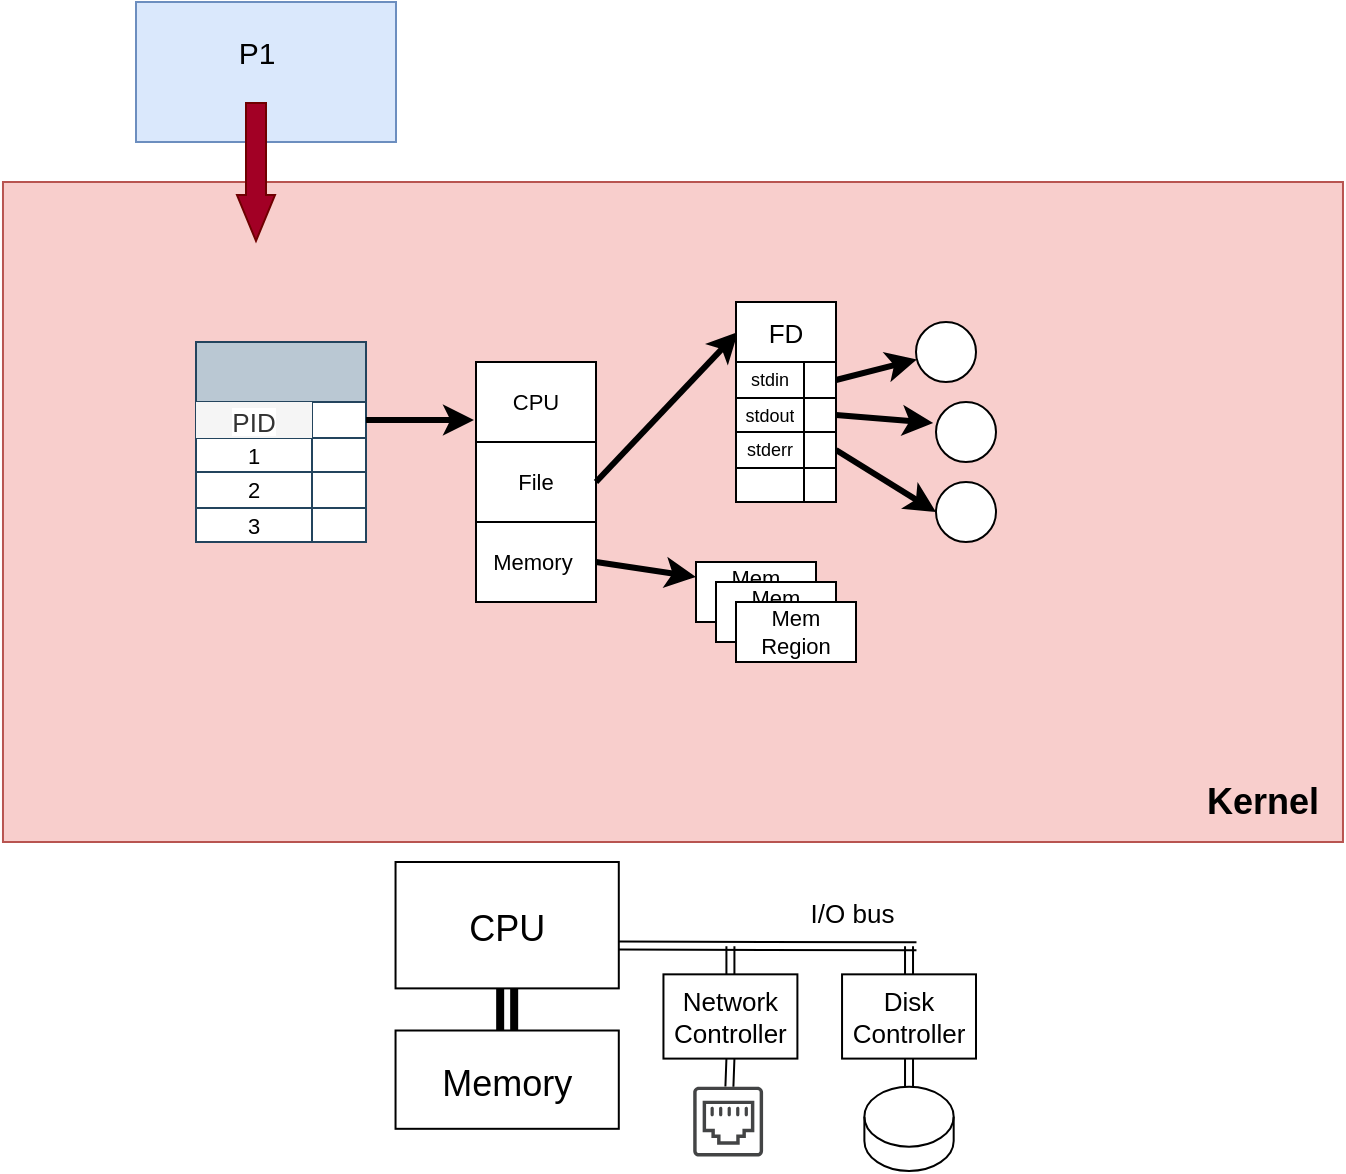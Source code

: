 <mxfile version="20.8.10" type="device"><diagram id="Jtq0wx4SDSMLCsT2-B9x" name="Page-1"><mxGraphModel dx="1010" dy="738" grid="1" gridSize="10" guides="1" tooltips="1" connect="1" arrows="1" fold="1" page="1" pageScale="1" pageWidth="850" pageHeight="1100" math="0" shadow="0"><root><mxCell id="0"/><mxCell id="1" value="pipes" style="" parent="0" visible="0"/><object label="to terminal" id="N69s03XyUQndSGphbDnA-8"><mxCell style="" parent="0"/></object><mxCell id="EV7D-chZJcu2U4-9GLXk-6" value="Untitled Layer" parent="0"/><mxCell id="2" value="" style="rounded=0;fillColor=#f8cecc;strokeColor=#b85450;" parent="EV7D-chZJcu2U4-9GLXk-6" vertex="1"><mxGeometry x="73.49" y="380" width="670" height="330" as="geometry"/></mxCell><mxCell id="5MDx8M7PKH2fSza1fkfd-17" value="&lt;font style=&quot;font-size: 18px;&quot;&gt;&lt;b&gt;Kernel&lt;/b&gt;&lt;/font&gt;" style="text;html=1;align=center;verticalAlign=middle;resizable=0;points=[];autosize=1;strokeColor=none;fillColor=none;fontSize=15;" parent="EV7D-chZJcu2U4-9GLXk-6" vertex="1"><mxGeometry x="663.49" y="670" width="80" height="40" as="geometry"/></mxCell><mxCell id="5MDx8M7PKH2fSza1fkfd-46" value="" style="shape=cylinder3;boundedLbl=1;backgroundOutline=1;size=15;fontSize=18;" parent="EV7D-chZJcu2U4-9GLXk-6" vertex="1"><mxGeometry x="504.189" y="832.34" width="44.651" height="42.128" as="geometry"/></mxCell><mxCell id="5MDx8M7PKH2fSza1fkfd-47" value="" style="shape=link;rounded=0;fontSize=18;strokeWidth=1;" parent="EV7D-chZJcu2U4-9GLXk-6" edge="1"><mxGeometry width="100" relative="1" as="geometry"><mxPoint x="381.398" y="761.777" as="sourcePoint"/><mxPoint x="530.235" y="762.128" as="targetPoint"/></mxGeometry></mxCell><mxCell id="5MDx8M7PKH2fSza1fkfd-49" style="edgeStyle=none;shape=link;rounded=0;orthogonalLoop=1;jettySize=auto;exitX=0.5;exitY=0;exitDx=0;exitDy=0;fontSize=18;strokeWidth=1;" parent="EV7D-chZJcu2U4-9GLXk-6" source="5MDx8M7PKH2fSza1fkfd-50" edge="1"><mxGeometry relative="1" as="geometry"><mxPoint x="437.212" y="762.128" as="targetPoint"/></mxGeometry></mxCell><mxCell id="5MDx8M7PKH2fSza1fkfd-51" style="edgeStyle=none;shape=link;rounded=0;orthogonalLoop=1;jettySize=auto;exitX=0.5;exitY=1;exitDx=0;exitDy=0;fontSize=18;strokeWidth=1;" parent="EV7D-chZJcu2U4-9GLXk-6" source="5MDx8M7PKH2fSza1fkfd-53" target="5MDx8M7PKH2fSza1fkfd-46" edge="1"><mxGeometry relative="1" as="geometry"/></mxCell><mxCell id="5MDx8M7PKH2fSza1fkfd-52" style="edgeStyle=none;shape=link;rounded=0;orthogonalLoop=1;jettySize=auto;exitX=0.5;exitY=0;exitDx=0;exitDy=0;fontSize=18;strokeWidth=1;" parent="EV7D-chZJcu2U4-9GLXk-6" source="5MDx8M7PKH2fSza1fkfd-53" edge="1"><mxGeometry relative="1" as="geometry"><mxPoint x="526.514" y="762.128" as="targetPoint"/></mxGeometry></mxCell><UserObject label="Disk&#10;Controller" treeRoot="1" id="5MDx8M7PKH2fSza1fkfd-53"><mxCell style="align=center;collapsible=0;container=1;recursiveResize=0;fontSize=13;" parent="EV7D-chZJcu2U4-9GLXk-6" vertex="1"><mxGeometry x="493.026" y="776.17" width="66.977" height="42.128" as="geometry"/></mxCell></UserObject><mxCell id="5MDx8M7PKH2fSza1fkfd-54" value="" style="sketch=0;pointerEvents=1;shadow=0;dashed=0;strokeColor=none;fillColor=#434445;aspect=fixed;labelPosition=center;verticalLabelPosition=bottom;verticalAlign=top;align=center;outlineConnect=0;shape=mxgraph.vvd.ethernet_port;fontSize=18;" parent="EV7D-chZJcu2U4-9GLXk-6" vertex="1"><mxGeometry x="418.607" y="832.34" width="34.938" height="34.938" as="geometry"/></mxCell><UserObject label="Memory" treeRoot="1" id="5MDx8M7PKH2fSza1fkfd-45"><mxCell style="align=center;collapsible=0;container=1;recursiveResize=0;fontSize=18;" parent="EV7D-chZJcu2U4-9GLXk-6" vertex="1"><mxGeometry x="269.77" y="804.255" width="111.628" height="49.149" as="geometry"/></mxCell></UserObject><mxCell id="5MDx8M7PKH2fSza1fkfd-44" style="edgeStyle=none;rounded=0;orthogonalLoop=1;jettySize=auto;entryX=0.5;entryY=1;entryDx=0;entryDy=0;fontSize=18;shape=link;strokeWidth=4;" parent="EV7D-chZJcu2U4-9GLXk-6" source="5MDx8M7PKH2fSza1fkfd-45" target="5MDx8M7PKH2fSza1fkfd-43" edge="1"><mxGeometry relative="1" as="geometry"/></mxCell><UserObject label="Network&#10;Controller" treeRoot="1" id="5MDx8M7PKH2fSza1fkfd-50"><mxCell style="align=center;collapsible=0;container=1;recursiveResize=0;fontSize=13;" parent="EV7D-chZJcu2U4-9GLXk-6" vertex="1"><mxGeometry x="403.723" y="776.17" width="66.977" height="42.128" as="geometry"/></mxCell></UserObject><mxCell id="5MDx8M7PKH2fSza1fkfd-48" style="edgeStyle=none;shape=link;rounded=0;orthogonalLoop=1;jettySize=auto;exitX=0.5;exitY=1;exitDx=0;exitDy=0;fontSize=18;strokeWidth=1;" parent="EV7D-chZJcu2U4-9GLXk-6" source="5MDx8M7PKH2fSza1fkfd-50" target="5MDx8M7PKH2fSza1fkfd-54" edge="1"><mxGeometry relative="1" as="geometry"/></mxCell><mxCell id="5MDx8M7PKH2fSza1fkfd-55" value="I/O bus" style="text;resizable=0;autosize=1;align=center;verticalAlign=middle;points=[];fillColor=none;strokeColor=none;rounded=0;fontSize=13;" parent="EV7D-chZJcu2U4-9GLXk-6" vertex="1"><mxGeometry x="463.258" y="730.004" width="70" height="30" as="geometry"/></mxCell><UserObject label="CPU" treeRoot="1" id="5MDx8M7PKH2fSza1fkfd-43"><mxCell style="align=center;collapsible=0;container=1;recursiveResize=0;fontSize=18;" parent="EV7D-chZJcu2U4-9GLXk-6" vertex="1"><mxGeometry x="269.77" y="720" width="111.628" height="63.191" as="geometry"/></mxCell></UserObject><mxCell id="EV7D-chZJcu2U4-9GLXk-35" value="" style="ellipse;whiteSpace=wrap;html=1;aspect=fixed;labelBackgroundColor=#FFFFFF;fontSize=13;movable=1;resizable=1;rotatable=1;deletable=1;editable=1;connectable=1;" parent="EV7D-chZJcu2U4-9GLXk-6" vertex="1"><mxGeometry x="540" y="490" width="30" height="30" as="geometry"/></mxCell><mxCell id="EV7D-chZJcu2U4-9GLXk-120" value="" style="ellipse;whiteSpace=wrap;html=1;aspect=fixed;labelBackgroundColor=#FFFFFF;fontSize=13;movable=1;resizable=1;rotatable=1;deletable=1;editable=1;connectable=1;" parent="EV7D-chZJcu2U4-9GLXk-6" vertex="1"><mxGeometry x="530" y="450" width="30" height="30" as="geometry"/></mxCell><mxCell id="EV7D-chZJcu2U4-9GLXk-121" value="" style="ellipse;whiteSpace=wrap;html=1;aspect=fixed;labelBackgroundColor=#FFFFFF;fontSize=13;movable=1;resizable=1;rotatable=1;deletable=1;editable=1;connectable=1;" parent="EV7D-chZJcu2U4-9GLXk-6" vertex="1"><mxGeometry x="540" y="530" width="30" height="30" as="geometry"/></mxCell><mxCell id="EV7D-chZJcu2U4-9GLXk-129" style="rounded=0;orthogonalLoop=1;jettySize=auto;html=1;exitX=1;exitY=0.5;exitDx=0;exitDy=0;entryX=0;entryY=0.5;entryDx=0;entryDy=0;strokeWidth=3;fontSize=13;movable=1;resizable=1;rotatable=1;deletable=1;editable=1;connectable=1;" parent="EV7D-chZJcu2U4-9GLXk-6" source="EV7D-chZJcu2U4-9GLXk-83" target="EV7D-chZJcu2U4-9GLXk-121" edge="1"><mxGeometry relative="1" as="geometry"/></mxCell><mxCell id="kxdvltDOQqhLtUZSBMHC-44" value="Process table" style="shape=table;startSize=30;container=1;collapsible=0;childLayout=tableLayout;labelBackgroundColor=#bac8d3;fontSize=13;points=[[0.83,0.25,0,0,0],[0.83,0.5,0,0,0],[0.83,0.75,0,0,0]];fillColor=#bac8d3;swimlaneFillColor=#FFFFFF;strokeColor=#23445d;fontColor=none;noLabel=1;" vertex="1" parent="EV7D-chZJcu2U4-9GLXk-6"><mxGeometry x="170" y="460" width="85" height="100" as="geometry"/></mxCell><mxCell id="kxdvltDOQqhLtUZSBMHC-45" value="" style="shape=tableRow;horizontal=0;startSize=0;swimlaneHead=0;swimlaneBody=0;top=0;left=0;bottom=0;right=0;collapsible=0;dropTarget=0;fillColor=none;points=[[0,0.5],[1,0.5]];portConstraint=eastwest;labelBackgroundColor=#FFFFFF;fontSize=13;" vertex="1" parent="kxdvltDOQqhLtUZSBMHC-44"><mxGeometry y="30" width="85" height="18" as="geometry"/></mxCell><mxCell id="kxdvltDOQqhLtUZSBMHC-46" value="PID" style="shape=partialRectangle;html=1;whiteSpace=wrap;connectable=0;overflow=hidden;fillColor=#f5f5f5;top=0;left=0;bottom=0;right=0;pointerEvents=1;labelBackgroundColor=#FFFFFF;fontSize=13;fontColor=#333333;strokeColor=#666666;" vertex="1" parent="kxdvltDOQqhLtUZSBMHC-45"><mxGeometry width="58" height="18" as="geometry"><mxRectangle width="58" height="18" as="alternateBounds"/></mxGeometry></mxCell><mxCell id="kxdvltDOQqhLtUZSBMHC-47" value="" style="shape=partialRectangle;html=1;whiteSpace=wrap;connectable=0;overflow=hidden;fillColor=none;top=0;left=0;bottom=0;right=0;pointerEvents=1;labelBackgroundColor=#FFFFFF;fontSize=13;" vertex="1" parent="kxdvltDOQqhLtUZSBMHC-45"><mxGeometry x="58" width="27" height="18" as="geometry"><mxRectangle width="27" height="18" as="alternateBounds"/></mxGeometry></mxCell><mxCell id="kxdvltDOQqhLtUZSBMHC-48" value="" style="shape=tableRow;horizontal=0;startSize=0;swimlaneHead=0;swimlaneBody=0;top=0;left=0;bottom=0;right=0;collapsible=0;dropTarget=0;fillColor=none;points=[[0,0.5],[1,0.5]];portConstraint=eastwest;labelBackgroundColor=#FFFFFF;fontSize=13;" vertex="1" parent="kxdvltDOQqhLtUZSBMHC-44"><mxGeometry y="48" width="85" height="17" as="geometry"/></mxCell><mxCell id="kxdvltDOQqhLtUZSBMHC-49" value="1" style="shape=partialRectangle;html=1;whiteSpace=wrap;connectable=0;overflow=hidden;fillColor=none;top=0;left=0;bottom=0;right=0;pointerEvents=1;labelBackgroundColor=#FFFFFF;fontSize=11;" vertex="1" parent="kxdvltDOQqhLtUZSBMHC-48"><mxGeometry width="58" height="17" as="geometry"><mxRectangle width="58" height="17" as="alternateBounds"/></mxGeometry></mxCell><mxCell id="kxdvltDOQqhLtUZSBMHC-50" value="" style="shape=partialRectangle;html=1;whiteSpace=wrap;connectable=0;overflow=hidden;fillColor=none;top=0;left=0;bottom=0;right=0;pointerEvents=1;labelBackgroundColor=#FFFFFF;fontSize=13;" vertex="1" parent="kxdvltDOQqhLtUZSBMHC-48"><mxGeometry x="58" width="27" height="17" as="geometry"><mxRectangle width="27" height="17" as="alternateBounds"/></mxGeometry></mxCell><mxCell id="kxdvltDOQqhLtUZSBMHC-51" value="" style="shape=tableRow;horizontal=0;startSize=0;swimlaneHead=0;swimlaneBody=0;top=0;left=0;bottom=0;right=0;collapsible=0;dropTarget=0;fillColor=none;points=[[0,0.5],[1,0.5]];portConstraint=eastwest;labelBackgroundColor=#FFFFFF;fontSize=13;" vertex="1" parent="kxdvltDOQqhLtUZSBMHC-44"><mxGeometry y="65" width="85" height="18" as="geometry"/></mxCell><mxCell id="kxdvltDOQqhLtUZSBMHC-52" value="2" style="shape=partialRectangle;html=1;whiteSpace=wrap;connectable=0;overflow=hidden;fillColor=none;top=0;left=0;bottom=0;right=0;pointerEvents=1;labelBackgroundColor=#FFFFFF;fontSize=11;" vertex="1" parent="kxdvltDOQqhLtUZSBMHC-51"><mxGeometry width="58" height="18" as="geometry"><mxRectangle width="58" height="18" as="alternateBounds"/></mxGeometry></mxCell><mxCell id="kxdvltDOQqhLtUZSBMHC-53" value="" style="shape=partialRectangle;html=1;whiteSpace=wrap;connectable=0;overflow=hidden;fillColor=none;top=0;left=0;bottom=0;right=0;pointerEvents=1;labelBackgroundColor=#FFFFFF;fontSize=13;" vertex="1" parent="kxdvltDOQqhLtUZSBMHC-51"><mxGeometry x="58" width="27" height="18" as="geometry"><mxRectangle width="27" height="18" as="alternateBounds"/></mxGeometry></mxCell><mxCell id="kxdvltDOQqhLtUZSBMHC-54" value="" style="shape=tableRow;horizontal=0;startSize=0;swimlaneHead=0;swimlaneBody=0;top=0;left=0;bottom=0;right=0;collapsible=0;dropTarget=0;fillColor=none;points=[[0,0.5],[1,0.5]];portConstraint=eastwest;labelBackgroundColor=#FFFFFF;fontSize=13;" vertex="1" parent="kxdvltDOQqhLtUZSBMHC-44"><mxGeometry y="83" width="85" height="17" as="geometry"/></mxCell><mxCell id="kxdvltDOQqhLtUZSBMHC-55" value="3" style="shape=partialRectangle;html=1;whiteSpace=wrap;connectable=0;overflow=hidden;fillColor=none;top=0;left=0;bottom=0;right=0;pointerEvents=1;labelBackgroundColor=#FFFFFF;fontSize=11;" vertex="1" parent="kxdvltDOQqhLtUZSBMHC-54"><mxGeometry width="58" height="17" as="geometry"><mxRectangle width="58" height="17" as="alternateBounds"/></mxGeometry></mxCell><mxCell id="kxdvltDOQqhLtUZSBMHC-56" value="" style="shape=partialRectangle;html=1;whiteSpace=wrap;connectable=0;overflow=hidden;fillColor=none;top=0;left=0;bottom=0;right=0;pointerEvents=1;labelBackgroundColor=#FFFFFF;fontSize=13;" vertex="1" parent="kxdvltDOQqhLtUZSBMHC-54"><mxGeometry x="58" width="27" height="17" as="geometry"><mxRectangle width="27" height="17" as="alternateBounds"/></mxGeometry></mxCell><mxCell id="kxdvltDOQqhLtUZSBMHC-57" style="edgeStyle=none;rounded=0;orthogonalLoop=1;jettySize=auto;html=1;exitX=1;exitY=0.5;exitDx=0;exitDy=0;strokeWidth=3;fontSize=13;movable=1;resizable=1;rotatable=1;deletable=1;editable=1;connectable=1;entryX=-0.017;entryY=0.725;entryDx=0;entryDy=0;entryPerimeter=0;" edge="1" parent="EV7D-chZJcu2U4-9GLXk-6" source="kxdvltDOQqhLtUZSBMHC-45" target="kxdvltDOQqhLtUZSBMHC-73"><mxGeometry relative="1" as="geometry"><mxPoint x="390" y="489" as="sourcePoint"/><mxPoint x="290" y="490" as="targetPoint"/></mxGeometry></mxCell><mxCell id="kxdvltDOQqhLtUZSBMHC-72" value="" style="shape=table;startSize=0;container=1;collapsible=0;childLayout=tableLayout;fontSize=9;" vertex="1" parent="EV7D-chZJcu2U4-9GLXk-6"><mxGeometry x="310" y="470" width="60" height="120" as="geometry"/></mxCell><mxCell id="kxdvltDOQqhLtUZSBMHC-73" value="" style="shape=tableRow;horizontal=0;startSize=0;swimlaneHead=0;swimlaneBody=0;strokeColor=inherit;top=0;left=0;bottom=0;right=0;collapsible=0;dropTarget=0;fillColor=none;points=[[0,0.5],[1,0.5]];portConstraint=eastwest;fontSize=9;" vertex="1" parent="kxdvltDOQqhLtUZSBMHC-72"><mxGeometry width="60" height="40" as="geometry"/></mxCell><mxCell id="kxdvltDOQqhLtUZSBMHC-74" value="CPU" style="shape=partialRectangle;html=1;whiteSpace=wrap;connectable=0;strokeColor=inherit;overflow=hidden;fillColor=none;top=0;left=0;bottom=0;right=0;pointerEvents=1;fontSize=11;" vertex="1" parent="kxdvltDOQqhLtUZSBMHC-73"><mxGeometry width="60" height="40" as="geometry"><mxRectangle width="60" height="40" as="alternateBounds"/></mxGeometry></mxCell><mxCell id="kxdvltDOQqhLtUZSBMHC-75" value="" style="shape=tableRow;horizontal=0;startSize=0;swimlaneHead=0;swimlaneBody=0;strokeColor=inherit;top=0;left=0;bottom=0;right=0;collapsible=0;dropTarget=0;fillColor=none;points=[[0,0.5],[1,0.5]];portConstraint=eastwest;fontSize=9;" vertex="1" parent="kxdvltDOQqhLtUZSBMHC-72"><mxGeometry y="40" width="60" height="40" as="geometry"/></mxCell><mxCell id="kxdvltDOQqhLtUZSBMHC-76" value="File" style="shape=partialRectangle;html=1;whiteSpace=wrap;connectable=0;strokeColor=inherit;overflow=hidden;fillColor=none;top=0;left=0;bottom=0;right=0;pointerEvents=1;fontSize=11;" vertex="1" parent="kxdvltDOQqhLtUZSBMHC-75"><mxGeometry width="60" height="40" as="geometry"><mxRectangle width="60" height="40" as="alternateBounds"/></mxGeometry></mxCell><mxCell id="kxdvltDOQqhLtUZSBMHC-77" value="" style="shape=tableRow;horizontal=0;startSize=0;swimlaneHead=0;swimlaneBody=0;strokeColor=inherit;top=0;left=0;bottom=0;right=0;collapsible=0;dropTarget=0;fillColor=none;points=[[0,0.5],[1,0.5]];portConstraint=eastwest;fontSize=9;" vertex="1" parent="kxdvltDOQqhLtUZSBMHC-72"><mxGeometry y="80" width="60" height="40" as="geometry"/></mxCell><mxCell id="kxdvltDOQqhLtUZSBMHC-78" value="Memory&amp;nbsp;" style="shape=partialRectangle;html=1;whiteSpace=wrap;connectable=0;strokeColor=inherit;overflow=hidden;fillColor=none;top=0;left=0;bottom=0;right=0;pointerEvents=1;fontSize=11;" vertex="1" parent="kxdvltDOQqhLtUZSBMHC-77"><mxGeometry width="60" height="40" as="geometry"><mxRectangle width="60" height="40" as="alternateBounds"/></mxGeometry></mxCell><mxCell id="kxdvltDOQqhLtUZSBMHC-80" value="" style="endArrow=classic;html=1;rounded=0;fontSize=13;entryX=0.02;entryY=0.15;entryDx=0;entryDy=0;strokeWidth=3;exitX=1;exitY=0.5;exitDx=0;exitDy=0;entryPerimeter=0;movable=1;resizable=1;rotatable=1;deletable=1;editable=1;connectable=1;" edge="1" parent="EV7D-chZJcu2U4-9GLXk-6" source="kxdvltDOQqhLtUZSBMHC-75" target="EV7D-chZJcu2U4-9GLXk-76"><mxGeometry width="50" height="50" relative="1" as="geometry"><mxPoint x="670" y="551.5" as="sourcePoint"/><mxPoint x="718.59" y="555.47" as="targetPoint"/></mxGeometry></mxCell><mxCell id="kxdvltDOQqhLtUZSBMHC-81" value="Mem Region" style="rounded=0;whiteSpace=wrap;html=1;fontSize=11;" vertex="1" parent="EV7D-chZJcu2U4-9GLXk-6"><mxGeometry x="420" y="570" width="60" height="30" as="geometry"/></mxCell><mxCell id="kxdvltDOQqhLtUZSBMHC-82" value="Mem Region" style="rounded=0;whiteSpace=wrap;html=1;fontSize=11;" vertex="1" parent="EV7D-chZJcu2U4-9GLXk-6"><mxGeometry x="430" y="580" width="60" height="30" as="geometry"/></mxCell><mxCell id="kxdvltDOQqhLtUZSBMHC-83" value="Mem Region" style="rounded=0;whiteSpace=wrap;html=1;fontSize=11;" vertex="1" parent="EV7D-chZJcu2U4-9GLXk-6"><mxGeometry x="440" y="590" width="60" height="30" as="geometry"/></mxCell><mxCell id="kxdvltDOQqhLtUZSBMHC-84" value="" style="endArrow=classic;html=1;rounded=0;fontSize=13;entryX=0;entryY=0.25;entryDx=0;entryDy=0;strokeWidth=3;exitX=1;exitY=0.5;exitDx=0;exitDy=0;movable=1;resizable=1;rotatable=1;deletable=1;editable=1;connectable=1;" edge="1" parent="EV7D-chZJcu2U4-9GLXk-6" source="kxdvltDOQqhLtUZSBMHC-77" target="kxdvltDOQqhLtUZSBMHC-81"><mxGeometry width="50" height="50" relative="1" as="geometry"><mxPoint x="380" y="540" as="sourcePoint"/><mxPoint x="451" y="465" as="targetPoint"/></mxGeometry></mxCell><mxCell id="EV7D-chZJcu2U4-9GLXk-132" style="edgeStyle=none;rounded=0;orthogonalLoop=1;jettySize=auto;html=1;exitX=1;exitY=0.5;exitDx=0;exitDy=0;strokeWidth=3;fontSize=13;movable=1;resizable=1;rotatable=1;deletable=1;editable=1;connectable=1;" parent="EV7D-chZJcu2U4-9GLXk-6" source="EV7D-chZJcu2U4-9GLXk-77" target="EV7D-chZJcu2U4-9GLXk-120" edge="1"><mxGeometry relative="1" as="geometry"/></mxCell><mxCell id="EV7D-chZJcu2U4-9GLXk-36" value="" style="endArrow=classic;html=1;rounded=0;fontSize=13;entryX=-0.047;entryY=0.349;entryDx=0;entryDy=0;strokeWidth=3;exitX=1;exitY=0.5;exitDx=0;exitDy=0;entryPerimeter=0;movable=1;resizable=1;rotatable=1;deletable=1;editable=1;connectable=1;" parent="EV7D-chZJcu2U4-9GLXk-6" source="EV7D-chZJcu2U4-9GLXk-80" target="EV7D-chZJcu2U4-9GLXk-35" edge="1"><mxGeometry width="50" height="50" relative="1" as="geometry"><mxPoint x="610" y="515" as="sourcePoint"/><mxPoint x="640" y="555" as="targetPoint"/></mxGeometry></mxCell><mxCell id="EV7D-chZJcu2U4-9GLXk-76" value="FD" style="shape=table;startSize=30;container=1;collapsible=0;childLayout=tableLayout;labelBackgroundColor=#FFFFFF;fontSize=13;points=[[0.83,0.25,0,0,0],[0.83,0.5,0,0,0],[0.83,0.75,0,0,0]];fillColor=#FFFFFF;swimlaneFillColor=#FFFFFF;movable=1;resizable=1;rotatable=1;deletable=1;editable=1;connectable=1;" parent="EV7D-chZJcu2U4-9GLXk-6" vertex="1"><mxGeometry x="440" y="440" width="50" height="100" as="geometry"/></mxCell><mxCell id="EV7D-chZJcu2U4-9GLXk-77" value="" style="shape=tableRow;horizontal=0;startSize=0;swimlaneHead=0;swimlaneBody=0;top=0;left=0;bottom=0;right=0;collapsible=0;dropTarget=0;fillColor=none;points=[[0,0.5],[1,0.5]];portConstraint=eastwest;labelBackgroundColor=#FFFFFF;fontSize=13;movable=1;resizable=1;rotatable=1;deletable=1;editable=1;connectable=1;" parent="EV7D-chZJcu2U4-9GLXk-76" vertex="1"><mxGeometry y="30" width="50" height="18" as="geometry"/></mxCell><mxCell id="EV7D-chZJcu2U4-9GLXk-78" value="stdin" style="shape=partialRectangle;html=1;whiteSpace=wrap;connectable=1;overflow=hidden;fillColor=none;top=0;left=0;bottom=0;right=0;pointerEvents=1;labelBackgroundColor=#FFFFFF;fontSize=9;movable=1;resizable=1;rotatable=1;deletable=1;editable=1;" parent="EV7D-chZJcu2U4-9GLXk-77" vertex="1"><mxGeometry width="34" height="18" as="geometry"><mxRectangle width="34" height="18" as="alternateBounds"/></mxGeometry></mxCell><mxCell id="EV7D-chZJcu2U4-9GLXk-79" value="" style="shape=partialRectangle;html=1;whiteSpace=wrap;connectable=1;overflow=hidden;fillColor=none;top=0;left=0;bottom=0;right=0;pointerEvents=1;labelBackgroundColor=#FFFFFF;fontSize=13;movable=1;resizable=1;rotatable=1;deletable=1;editable=1;" parent="EV7D-chZJcu2U4-9GLXk-77" vertex="1"><mxGeometry x="34" width="16" height="18" as="geometry"><mxRectangle width="16" height="18" as="alternateBounds"/></mxGeometry></mxCell><mxCell id="EV7D-chZJcu2U4-9GLXk-80" value="" style="shape=tableRow;horizontal=0;startSize=0;swimlaneHead=0;swimlaneBody=0;top=0;left=0;bottom=0;right=0;collapsible=0;dropTarget=0;fillColor=none;points=[[0,0.5],[1,0.5]];portConstraint=eastwest;labelBackgroundColor=#FFFFFF;fontSize=13;movable=1;resizable=1;rotatable=1;deletable=1;editable=1;connectable=1;" parent="EV7D-chZJcu2U4-9GLXk-76" vertex="1"><mxGeometry y="48" width="50" height="17" as="geometry"/></mxCell><mxCell id="EV7D-chZJcu2U4-9GLXk-81" value="stdout" style="shape=partialRectangle;html=1;whiteSpace=wrap;connectable=1;overflow=hidden;fillColor=none;top=0;left=0;bottom=0;right=0;pointerEvents=1;labelBackgroundColor=#FFFFFF;fontSize=9;movable=1;resizable=1;rotatable=1;deletable=1;editable=1;" parent="EV7D-chZJcu2U4-9GLXk-80" vertex="1"><mxGeometry width="34" height="17" as="geometry"><mxRectangle width="34" height="17" as="alternateBounds"/></mxGeometry></mxCell><mxCell id="EV7D-chZJcu2U4-9GLXk-82" value="" style="shape=partialRectangle;html=1;whiteSpace=wrap;connectable=1;overflow=hidden;fillColor=none;top=0;left=0;bottom=0;right=0;pointerEvents=1;labelBackgroundColor=#FFFFFF;fontSize=13;movable=1;resizable=1;rotatable=1;deletable=1;editable=1;" parent="EV7D-chZJcu2U4-9GLXk-80" vertex="1"><mxGeometry x="34" width="16" height="17" as="geometry"><mxRectangle width="16" height="17" as="alternateBounds"/></mxGeometry></mxCell><mxCell id="EV7D-chZJcu2U4-9GLXk-83" value="" style="shape=tableRow;horizontal=0;startSize=0;swimlaneHead=0;swimlaneBody=0;top=0;left=0;bottom=0;right=0;collapsible=0;dropTarget=0;fillColor=none;points=[[0,0.5],[1,0.5]];portConstraint=eastwest;labelBackgroundColor=#FFFFFF;fontSize=13;movable=1;resizable=1;rotatable=1;deletable=1;editable=1;connectable=1;" parent="EV7D-chZJcu2U4-9GLXk-76" vertex="1"><mxGeometry y="65" width="50" height="18" as="geometry"/></mxCell><mxCell id="EV7D-chZJcu2U4-9GLXk-84" value="stderr" style="shape=partialRectangle;html=1;whiteSpace=wrap;connectable=1;overflow=hidden;fillColor=none;top=0;left=0;bottom=0;right=0;pointerEvents=1;labelBackgroundColor=#FFFFFF;fontSize=9;movable=1;resizable=1;rotatable=1;deletable=1;editable=1;" parent="EV7D-chZJcu2U4-9GLXk-83" vertex="1"><mxGeometry width="34" height="18" as="geometry"><mxRectangle width="34" height="18" as="alternateBounds"/></mxGeometry></mxCell><mxCell id="EV7D-chZJcu2U4-9GLXk-85" value="" style="shape=partialRectangle;html=1;whiteSpace=wrap;connectable=1;overflow=hidden;fillColor=none;top=0;left=0;bottom=0;right=0;pointerEvents=1;labelBackgroundColor=#FFFFFF;fontSize=13;movable=1;resizable=1;rotatable=1;deletable=1;editable=1;" parent="EV7D-chZJcu2U4-9GLXk-83" vertex="1"><mxGeometry x="34" width="16" height="18" as="geometry"><mxRectangle width="16" height="18" as="alternateBounds"/></mxGeometry></mxCell><mxCell id="EV7D-chZJcu2U4-9GLXk-86" value="" style="shape=tableRow;horizontal=0;startSize=0;swimlaneHead=0;swimlaneBody=0;top=0;left=0;bottom=0;right=0;collapsible=0;dropTarget=0;fillColor=none;points=[[0,0.5],[1,0.5]];portConstraint=eastwest;labelBackgroundColor=#FFFFFF;fontSize=13;movable=1;resizable=1;rotatable=1;deletable=1;editable=1;connectable=1;" parent="EV7D-chZJcu2U4-9GLXk-76" vertex="1"><mxGeometry y="83" width="50" height="17" as="geometry"/></mxCell><mxCell id="EV7D-chZJcu2U4-9GLXk-87" value="" style="shape=partialRectangle;html=1;whiteSpace=wrap;connectable=1;overflow=hidden;fillColor=none;top=0;left=0;bottom=0;right=0;pointerEvents=1;labelBackgroundColor=#FFFFFF;fontSize=13;movable=1;resizable=1;rotatable=1;deletable=1;editable=1;" parent="EV7D-chZJcu2U4-9GLXk-86" vertex="1"><mxGeometry width="34" height="17" as="geometry"><mxRectangle width="34" height="17" as="alternateBounds"/></mxGeometry></mxCell><mxCell id="EV7D-chZJcu2U4-9GLXk-88" value="" style="shape=partialRectangle;html=1;whiteSpace=wrap;connectable=1;overflow=hidden;fillColor=none;top=0;left=0;bottom=0;right=0;pointerEvents=1;labelBackgroundColor=#FFFFFF;fontSize=13;movable=1;resizable=1;rotatable=1;deletable=1;editable=1;" parent="EV7D-chZJcu2U4-9GLXk-86" vertex="1"><mxGeometry x="34" width="16" height="17" as="geometry"><mxRectangle width="16" height="17" as="alternateBounds"/></mxGeometry></mxCell><mxCell id="kxdvltDOQqhLtUZSBMHC-85" value="" style="group" vertex="1" connectable="0" parent="EV7D-chZJcu2U4-9GLXk-6"><mxGeometry x="140" y="290" width="130" height="120" as="geometry"/></mxCell><mxCell id="3" value="" style="rounded=0;fillColor=#dae8fc;strokeColor=#6c8ebf;" parent="kxdvltDOQqhLtUZSBMHC-85" vertex="1"><mxGeometry width="130" height="70" as="geometry"/></mxCell><mxCell id="5MDx8M7PKH2fSza1fkfd-15" value="P1" style="text;html=1;align=center;verticalAlign=middle;resizable=0;points=[];autosize=1;strokeColor=none;fillColor=none;fontSize=15;" parent="kxdvltDOQqhLtUZSBMHC-85" vertex="1"><mxGeometry x="40" y="10" width="40" height="30" as="geometry"/></mxCell><mxCell id="5MDx8M7PKH2fSza1fkfd-7" value="" style="shape=flexArrow;endArrow=classic;html=1;rounded=0;fillColor=#a20025;strokeColor=#6F0000;endWidth=8;endSize=7.33;" parent="kxdvltDOQqhLtUZSBMHC-85" edge="1"><mxGeometry x="-0.714" y="-120" width="50" height="50" relative="1" as="geometry"><mxPoint x="60" y="50" as="sourcePoint"/><mxPoint x="60" y="120" as="targetPoint"/><mxPoint as="offset"/></mxGeometry></mxCell></root></mxGraphModel></diagram></mxfile>